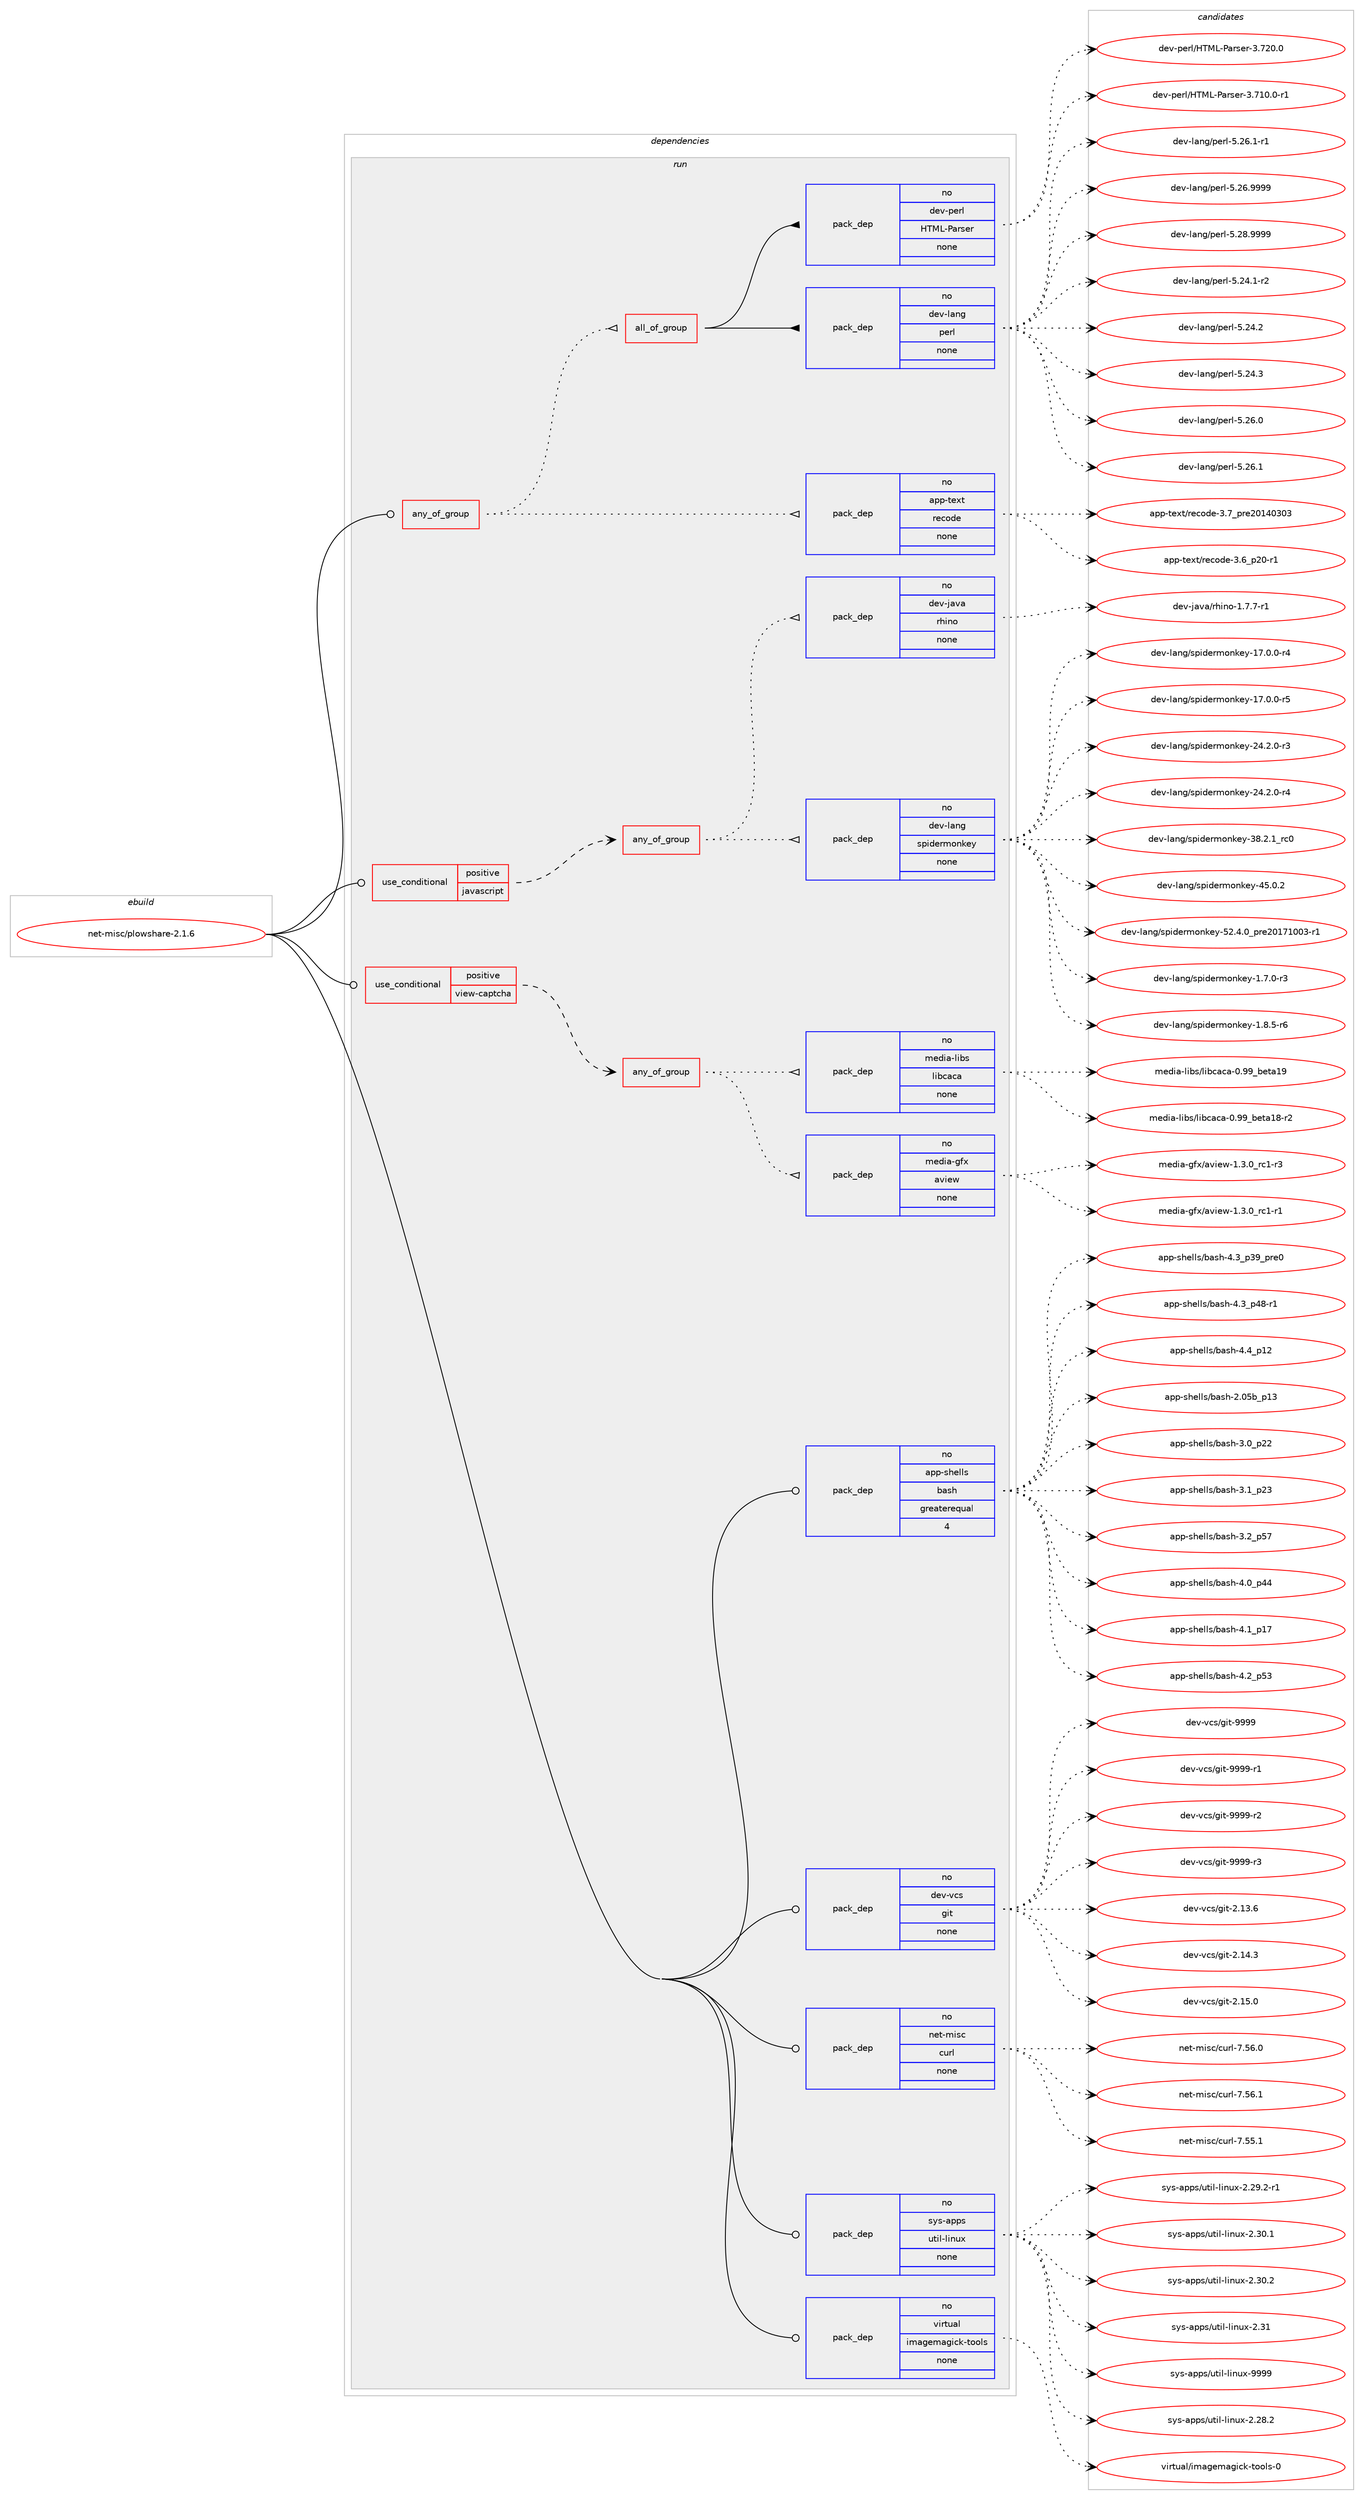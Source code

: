 digraph prolog {

# *************
# Graph options
# *************

newrank=true;
concentrate=true;
compound=true;
graph [rankdir=LR,fontname=Helvetica,fontsize=10,ranksep=1.5];#, ranksep=2.5, nodesep=0.2];
edge  [arrowhead=vee];
node  [fontname=Helvetica,fontsize=10];

# **********
# The ebuild
# **********

subgraph cluster_leftcol {
color=gray;
rank=same;
label=<<i>ebuild</i>>;
id [label="net-misc/plowshare-2.1.6", color=red, width=4, href="../net-misc/plowshare-2.1.6.svg"];
}

# ****************
# The dependencies
# ****************

subgraph cluster_midcol {
color=gray;
label=<<i>dependencies</i>>;
subgraph cluster_compile {
fillcolor="#eeeeee";
style=filled;
label=<<i>compile</i>>;
}
subgraph cluster_compileandrun {
fillcolor="#eeeeee";
style=filled;
label=<<i>compile and run</i>>;
}
subgraph cluster_run {
fillcolor="#eeeeee";
style=filled;
label=<<i>run</i>>;
subgraph any7099 {
dependency429146 [label=<<TABLE BORDER="0" CELLBORDER="1" CELLSPACING="0" CELLPADDING="4"><TR><TD CELLPADDING="10">any_of_group</TD></TR></TABLE>>, shape=none, color=red];subgraph pack315574 {
dependency429147 [label=<<TABLE BORDER="0" CELLBORDER="1" CELLSPACING="0" CELLPADDING="4" WIDTH="220"><TR><TD ROWSPAN="6" CELLPADDING="30">pack_dep</TD></TR><TR><TD WIDTH="110">no</TD></TR><TR><TD>app-text</TD></TR><TR><TD>recode</TD></TR><TR><TD>none</TD></TR><TR><TD></TD></TR></TABLE>>, shape=none, color=blue];
}
dependency429146:e -> dependency429147:w [weight=20,style="dotted",arrowhead="oinv"];
subgraph all223 {
dependency429148 [label=<<TABLE BORDER="0" CELLBORDER="1" CELLSPACING="0" CELLPADDING="4"><TR><TD CELLPADDING="10">all_of_group</TD></TR></TABLE>>, shape=none, color=red];subgraph pack315575 {
dependency429149 [label=<<TABLE BORDER="0" CELLBORDER="1" CELLSPACING="0" CELLPADDING="4" WIDTH="220"><TR><TD ROWSPAN="6" CELLPADDING="30">pack_dep</TD></TR><TR><TD WIDTH="110">no</TD></TR><TR><TD>dev-lang</TD></TR><TR><TD>perl</TD></TR><TR><TD>none</TD></TR><TR><TD></TD></TR></TABLE>>, shape=none, color=blue];
}
dependency429148:e -> dependency429149:w [weight=20,style="solid",arrowhead="inv"];
subgraph pack315576 {
dependency429150 [label=<<TABLE BORDER="0" CELLBORDER="1" CELLSPACING="0" CELLPADDING="4" WIDTH="220"><TR><TD ROWSPAN="6" CELLPADDING="30">pack_dep</TD></TR><TR><TD WIDTH="110">no</TD></TR><TR><TD>dev-perl</TD></TR><TR><TD>HTML-Parser</TD></TR><TR><TD>none</TD></TR><TR><TD></TD></TR></TABLE>>, shape=none, color=blue];
}
dependency429148:e -> dependency429150:w [weight=20,style="solid",arrowhead="inv"];
}
dependency429146:e -> dependency429148:w [weight=20,style="dotted",arrowhead="oinv"];
}
id:e -> dependency429146:w [weight=20,style="solid",arrowhead="odot"];
subgraph cond106253 {
dependency429151 [label=<<TABLE BORDER="0" CELLBORDER="1" CELLSPACING="0" CELLPADDING="4"><TR><TD ROWSPAN="3" CELLPADDING="10">use_conditional</TD></TR><TR><TD>positive</TD></TR><TR><TD>javascript</TD></TR></TABLE>>, shape=none, color=red];
subgraph any7100 {
dependency429152 [label=<<TABLE BORDER="0" CELLBORDER="1" CELLSPACING="0" CELLPADDING="4"><TR><TD CELLPADDING="10">any_of_group</TD></TR></TABLE>>, shape=none, color=red];subgraph pack315577 {
dependency429153 [label=<<TABLE BORDER="0" CELLBORDER="1" CELLSPACING="0" CELLPADDING="4" WIDTH="220"><TR><TD ROWSPAN="6" CELLPADDING="30">pack_dep</TD></TR><TR><TD WIDTH="110">no</TD></TR><TR><TD>dev-lang</TD></TR><TR><TD>spidermonkey</TD></TR><TR><TD>none</TD></TR><TR><TD></TD></TR></TABLE>>, shape=none, color=blue];
}
dependency429152:e -> dependency429153:w [weight=20,style="dotted",arrowhead="oinv"];
subgraph pack315578 {
dependency429154 [label=<<TABLE BORDER="0" CELLBORDER="1" CELLSPACING="0" CELLPADDING="4" WIDTH="220"><TR><TD ROWSPAN="6" CELLPADDING="30">pack_dep</TD></TR><TR><TD WIDTH="110">no</TD></TR><TR><TD>dev-java</TD></TR><TR><TD>rhino</TD></TR><TR><TD>none</TD></TR><TR><TD></TD></TR></TABLE>>, shape=none, color=blue];
}
dependency429152:e -> dependency429154:w [weight=20,style="dotted",arrowhead="oinv"];
}
dependency429151:e -> dependency429152:w [weight=20,style="dashed",arrowhead="vee"];
}
id:e -> dependency429151:w [weight=20,style="solid",arrowhead="odot"];
subgraph cond106254 {
dependency429155 [label=<<TABLE BORDER="0" CELLBORDER="1" CELLSPACING="0" CELLPADDING="4"><TR><TD ROWSPAN="3" CELLPADDING="10">use_conditional</TD></TR><TR><TD>positive</TD></TR><TR><TD>view-captcha</TD></TR></TABLE>>, shape=none, color=red];
subgraph any7101 {
dependency429156 [label=<<TABLE BORDER="0" CELLBORDER="1" CELLSPACING="0" CELLPADDING="4"><TR><TD CELLPADDING="10">any_of_group</TD></TR></TABLE>>, shape=none, color=red];subgraph pack315579 {
dependency429157 [label=<<TABLE BORDER="0" CELLBORDER="1" CELLSPACING="0" CELLPADDING="4" WIDTH="220"><TR><TD ROWSPAN="6" CELLPADDING="30">pack_dep</TD></TR><TR><TD WIDTH="110">no</TD></TR><TR><TD>media-gfx</TD></TR><TR><TD>aview</TD></TR><TR><TD>none</TD></TR><TR><TD></TD></TR></TABLE>>, shape=none, color=blue];
}
dependency429156:e -> dependency429157:w [weight=20,style="dotted",arrowhead="oinv"];
subgraph pack315580 {
dependency429158 [label=<<TABLE BORDER="0" CELLBORDER="1" CELLSPACING="0" CELLPADDING="4" WIDTH="220"><TR><TD ROWSPAN="6" CELLPADDING="30">pack_dep</TD></TR><TR><TD WIDTH="110">no</TD></TR><TR><TD>media-libs</TD></TR><TR><TD>libcaca</TD></TR><TR><TD>none</TD></TR><TR><TD></TD></TR></TABLE>>, shape=none, color=blue];
}
dependency429156:e -> dependency429158:w [weight=20,style="dotted",arrowhead="oinv"];
}
dependency429155:e -> dependency429156:w [weight=20,style="dashed",arrowhead="vee"];
}
id:e -> dependency429155:w [weight=20,style="solid",arrowhead="odot"];
subgraph pack315581 {
dependency429159 [label=<<TABLE BORDER="0" CELLBORDER="1" CELLSPACING="0" CELLPADDING="4" WIDTH="220"><TR><TD ROWSPAN="6" CELLPADDING="30">pack_dep</TD></TR><TR><TD WIDTH="110">no</TD></TR><TR><TD>app-shells</TD></TR><TR><TD>bash</TD></TR><TR><TD>greaterequal</TD></TR><TR><TD>4</TD></TR></TABLE>>, shape=none, color=blue];
}
id:e -> dependency429159:w [weight=20,style="solid",arrowhead="odot"];
subgraph pack315582 {
dependency429160 [label=<<TABLE BORDER="0" CELLBORDER="1" CELLSPACING="0" CELLPADDING="4" WIDTH="220"><TR><TD ROWSPAN="6" CELLPADDING="30">pack_dep</TD></TR><TR><TD WIDTH="110">no</TD></TR><TR><TD>dev-vcs</TD></TR><TR><TD>git</TD></TR><TR><TD>none</TD></TR><TR><TD></TD></TR></TABLE>>, shape=none, color=blue];
}
id:e -> dependency429160:w [weight=20,style="solid",arrowhead="odot"];
subgraph pack315583 {
dependency429161 [label=<<TABLE BORDER="0" CELLBORDER="1" CELLSPACING="0" CELLPADDING="4" WIDTH="220"><TR><TD ROWSPAN="6" CELLPADDING="30">pack_dep</TD></TR><TR><TD WIDTH="110">no</TD></TR><TR><TD>net-misc</TD></TR><TR><TD>curl</TD></TR><TR><TD>none</TD></TR><TR><TD></TD></TR></TABLE>>, shape=none, color=blue];
}
id:e -> dependency429161:w [weight=20,style="solid",arrowhead="odot"];
subgraph pack315584 {
dependency429162 [label=<<TABLE BORDER="0" CELLBORDER="1" CELLSPACING="0" CELLPADDING="4" WIDTH="220"><TR><TD ROWSPAN="6" CELLPADDING="30">pack_dep</TD></TR><TR><TD WIDTH="110">no</TD></TR><TR><TD>sys-apps</TD></TR><TR><TD>util-linux</TD></TR><TR><TD>none</TD></TR><TR><TD></TD></TR></TABLE>>, shape=none, color=blue];
}
id:e -> dependency429162:w [weight=20,style="solid",arrowhead="odot"];
subgraph pack315585 {
dependency429163 [label=<<TABLE BORDER="0" CELLBORDER="1" CELLSPACING="0" CELLPADDING="4" WIDTH="220"><TR><TD ROWSPAN="6" CELLPADDING="30">pack_dep</TD></TR><TR><TD WIDTH="110">no</TD></TR><TR><TD>virtual</TD></TR><TR><TD>imagemagick-tools</TD></TR><TR><TD>none</TD></TR><TR><TD></TD></TR></TABLE>>, shape=none, color=blue];
}
id:e -> dependency429163:w [weight=20,style="solid",arrowhead="odot"];
}
}

# **************
# The candidates
# **************

subgraph cluster_choices {
rank=same;
color=gray;
label=<<i>candidates</i>>;

subgraph choice315574 {
color=black;
nodesep=1;
choice97112112451161011201164711410199111100101455146549511250484511449 [label="app-text/recode-3.6_p20-r1", color=red, width=4,href="../app-text/recode-3.6_p20-r1.svg"];
choice9711211245116101120116471141019911110010145514655951121141015048495248514851 [label="app-text/recode-3.7_pre20140303", color=red, width=4,href="../app-text/recode-3.7_pre20140303.svg"];
dependency429147:e -> choice97112112451161011201164711410199111100101455146549511250484511449:w [style=dotted,weight="100"];
dependency429147:e -> choice9711211245116101120116471141019911110010145514655951121141015048495248514851:w [style=dotted,weight="100"];
}
subgraph choice315575 {
color=black;
nodesep=1;
choice100101118451089711010347112101114108455346505246494511450 [label="dev-lang/perl-5.24.1-r2", color=red, width=4,href="../dev-lang/perl-5.24.1-r2.svg"];
choice10010111845108971101034711210111410845534650524650 [label="dev-lang/perl-5.24.2", color=red, width=4,href="../dev-lang/perl-5.24.2.svg"];
choice10010111845108971101034711210111410845534650524651 [label="dev-lang/perl-5.24.3", color=red, width=4,href="../dev-lang/perl-5.24.3.svg"];
choice10010111845108971101034711210111410845534650544648 [label="dev-lang/perl-5.26.0", color=red, width=4,href="../dev-lang/perl-5.26.0.svg"];
choice10010111845108971101034711210111410845534650544649 [label="dev-lang/perl-5.26.1", color=red, width=4,href="../dev-lang/perl-5.26.1.svg"];
choice100101118451089711010347112101114108455346505446494511449 [label="dev-lang/perl-5.26.1-r1", color=red, width=4,href="../dev-lang/perl-5.26.1-r1.svg"];
choice10010111845108971101034711210111410845534650544657575757 [label="dev-lang/perl-5.26.9999", color=red, width=4,href="../dev-lang/perl-5.26.9999.svg"];
choice10010111845108971101034711210111410845534650564657575757 [label="dev-lang/perl-5.28.9999", color=red, width=4,href="../dev-lang/perl-5.28.9999.svg"];
dependency429149:e -> choice100101118451089711010347112101114108455346505246494511450:w [style=dotted,weight="100"];
dependency429149:e -> choice10010111845108971101034711210111410845534650524650:w [style=dotted,weight="100"];
dependency429149:e -> choice10010111845108971101034711210111410845534650524651:w [style=dotted,weight="100"];
dependency429149:e -> choice10010111845108971101034711210111410845534650544648:w [style=dotted,weight="100"];
dependency429149:e -> choice10010111845108971101034711210111410845534650544649:w [style=dotted,weight="100"];
dependency429149:e -> choice100101118451089711010347112101114108455346505446494511449:w [style=dotted,weight="100"];
dependency429149:e -> choice10010111845108971101034711210111410845534650544657575757:w [style=dotted,weight="100"];
dependency429149:e -> choice10010111845108971101034711210111410845534650564657575757:w [style=dotted,weight="100"];
}
subgraph choice315576 {
color=black;
nodesep=1;
choice10010111845112101114108477284777645809711411510111445514655494846484511449 [label="dev-perl/HTML-Parser-3.710.0-r1", color=red, width=4,href="../dev-perl/HTML-Parser-3.710.0-r1.svg"];
choice1001011184511210111410847728477764580971141151011144551465550484648 [label="dev-perl/HTML-Parser-3.720.0", color=red, width=4,href="../dev-perl/HTML-Parser-3.720.0.svg"];
dependency429150:e -> choice10010111845112101114108477284777645809711411510111445514655494846484511449:w [style=dotted,weight="100"];
dependency429150:e -> choice1001011184511210111410847728477764580971141151011144551465550484648:w [style=dotted,weight="100"];
}
subgraph choice315577 {
color=black;
nodesep=1;
choice1001011184510897110103471151121051001011141091111101071011214549465546484511451 [label="dev-lang/spidermonkey-1.7.0-r3", color=red, width=4,href="../dev-lang/spidermonkey-1.7.0-r3.svg"];
choice1001011184510897110103471151121051001011141091111101071011214549465646534511454 [label="dev-lang/spidermonkey-1.8.5-r6", color=red, width=4,href="../dev-lang/spidermonkey-1.8.5-r6.svg"];
choice100101118451089711010347115112105100101114109111110107101121454955464846484511452 [label="dev-lang/spidermonkey-17.0.0-r4", color=red, width=4,href="../dev-lang/spidermonkey-17.0.0-r4.svg"];
choice100101118451089711010347115112105100101114109111110107101121454955464846484511453 [label="dev-lang/spidermonkey-17.0.0-r5", color=red, width=4,href="../dev-lang/spidermonkey-17.0.0-r5.svg"];
choice100101118451089711010347115112105100101114109111110107101121455052465046484511451 [label="dev-lang/spidermonkey-24.2.0-r3", color=red, width=4,href="../dev-lang/spidermonkey-24.2.0-r3.svg"];
choice100101118451089711010347115112105100101114109111110107101121455052465046484511452 [label="dev-lang/spidermonkey-24.2.0-r4", color=red, width=4,href="../dev-lang/spidermonkey-24.2.0-r4.svg"];
choice10010111845108971101034711511210510010111410911111010710112145515646504649951149948 [label="dev-lang/spidermonkey-38.2.1_rc0", color=red, width=4,href="../dev-lang/spidermonkey-38.2.1_rc0.svg"];
choice10010111845108971101034711511210510010111410911111010710112145525346484650 [label="dev-lang/spidermonkey-45.0.2", color=red, width=4,href="../dev-lang/spidermonkey-45.0.2.svg"];
choice100101118451089711010347115112105100101114109111110107101121455350465246489511211410150484955494848514511449 [label="dev-lang/spidermonkey-52.4.0_pre20171003-r1", color=red, width=4,href="../dev-lang/spidermonkey-52.4.0_pre20171003-r1.svg"];
dependency429153:e -> choice1001011184510897110103471151121051001011141091111101071011214549465546484511451:w [style=dotted,weight="100"];
dependency429153:e -> choice1001011184510897110103471151121051001011141091111101071011214549465646534511454:w [style=dotted,weight="100"];
dependency429153:e -> choice100101118451089711010347115112105100101114109111110107101121454955464846484511452:w [style=dotted,weight="100"];
dependency429153:e -> choice100101118451089711010347115112105100101114109111110107101121454955464846484511453:w [style=dotted,weight="100"];
dependency429153:e -> choice100101118451089711010347115112105100101114109111110107101121455052465046484511451:w [style=dotted,weight="100"];
dependency429153:e -> choice100101118451089711010347115112105100101114109111110107101121455052465046484511452:w [style=dotted,weight="100"];
dependency429153:e -> choice10010111845108971101034711511210510010111410911111010710112145515646504649951149948:w [style=dotted,weight="100"];
dependency429153:e -> choice10010111845108971101034711511210510010111410911111010710112145525346484650:w [style=dotted,weight="100"];
dependency429153:e -> choice100101118451089711010347115112105100101114109111110107101121455350465246489511211410150484955494848514511449:w [style=dotted,weight="100"];
}
subgraph choice315578 {
color=black;
nodesep=1;
choice100101118451069711897471141041051101114549465546554511449 [label="dev-java/rhino-1.7.7-r1", color=red, width=4,href="../dev-java/rhino-1.7.7-r1.svg"];
dependency429154:e -> choice100101118451069711897471141041051101114549465546554511449:w [style=dotted,weight="100"];
}
subgraph choice315579 {
color=black;
nodesep=1;
choice109101100105974510310212047971181051011194549465146489511499494511449 [label="media-gfx/aview-1.3.0_rc1-r1", color=red, width=4,href="../media-gfx/aview-1.3.0_rc1-r1.svg"];
choice109101100105974510310212047971181051011194549465146489511499494511451 [label="media-gfx/aview-1.3.0_rc1-r3", color=red, width=4,href="../media-gfx/aview-1.3.0_rc1-r3.svg"];
dependency429157:e -> choice109101100105974510310212047971181051011194549465146489511499494511449:w [style=dotted,weight="100"];
dependency429157:e -> choice109101100105974510310212047971181051011194549465146489511499494511451:w [style=dotted,weight="100"];
}
subgraph choice315580 {
color=black;
nodesep=1;
choice109101100105974510810598115471081059899979997454846575795981011169749564511450 [label="media-libs/libcaca-0.99_beta18-r2", color=red, width=4,href="../media-libs/libcaca-0.99_beta18-r2.svg"];
choice10910110010597451081059811547108105989997999745484657579598101116974957 [label="media-libs/libcaca-0.99_beta19", color=red, width=4,href="../media-libs/libcaca-0.99_beta19.svg"];
dependency429158:e -> choice109101100105974510810598115471081059899979997454846575795981011169749564511450:w [style=dotted,weight="100"];
dependency429158:e -> choice10910110010597451081059811547108105989997999745484657579598101116974957:w [style=dotted,weight="100"];
}
subgraph choice315581 {
color=black;
nodesep=1;
choice9711211245115104101108108115479897115104455046485398951124951 [label="app-shells/bash-2.05b_p13", color=red, width=4,href="../app-shells/bash-2.05b_p13.svg"];
choice971121124511510410110810811547989711510445514648951125050 [label="app-shells/bash-3.0_p22", color=red, width=4,href="../app-shells/bash-3.0_p22.svg"];
choice971121124511510410110810811547989711510445514649951125051 [label="app-shells/bash-3.1_p23", color=red, width=4,href="../app-shells/bash-3.1_p23.svg"];
choice971121124511510410110810811547989711510445514650951125355 [label="app-shells/bash-3.2_p57", color=red, width=4,href="../app-shells/bash-3.2_p57.svg"];
choice971121124511510410110810811547989711510445524648951125252 [label="app-shells/bash-4.0_p44", color=red, width=4,href="../app-shells/bash-4.0_p44.svg"];
choice971121124511510410110810811547989711510445524649951124955 [label="app-shells/bash-4.1_p17", color=red, width=4,href="../app-shells/bash-4.1_p17.svg"];
choice971121124511510410110810811547989711510445524650951125351 [label="app-shells/bash-4.2_p53", color=red, width=4,href="../app-shells/bash-4.2_p53.svg"];
choice9711211245115104101108108115479897115104455246519511251579511211410148 [label="app-shells/bash-4.3_p39_pre0", color=red, width=4,href="../app-shells/bash-4.3_p39_pre0.svg"];
choice9711211245115104101108108115479897115104455246519511252564511449 [label="app-shells/bash-4.3_p48-r1", color=red, width=4,href="../app-shells/bash-4.3_p48-r1.svg"];
choice971121124511510410110810811547989711510445524652951124950 [label="app-shells/bash-4.4_p12", color=red, width=4,href="../app-shells/bash-4.4_p12.svg"];
dependency429159:e -> choice9711211245115104101108108115479897115104455046485398951124951:w [style=dotted,weight="100"];
dependency429159:e -> choice971121124511510410110810811547989711510445514648951125050:w [style=dotted,weight="100"];
dependency429159:e -> choice971121124511510410110810811547989711510445514649951125051:w [style=dotted,weight="100"];
dependency429159:e -> choice971121124511510410110810811547989711510445514650951125355:w [style=dotted,weight="100"];
dependency429159:e -> choice971121124511510410110810811547989711510445524648951125252:w [style=dotted,weight="100"];
dependency429159:e -> choice971121124511510410110810811547989711510445524649951124955:w [style=dotted,weight="100"];
dependency429159:e -> choice971121124511510410110810811547989711510445524650951125351:w [style=dotted,weight="100"];
dependency429159:e -> choice9711211245115104101108108115479897115104455246519511251579511211410148:w [style=dotted,weight="100"];
dependency429159:e -> choice9711211245115104101108108115479897115104455246519511252564511449:w [style=dotted,weight="100"];
dependency429159:e -> choice971121124511510410110810811547989711510445524652951124950:w [style=dotted,weight="100"];
}
subgraph choice315582 {
color=black;
nodesep=1;
choice10010111845118991154710310511645504649514654 [label="dev-vcs/git-2.13.6", color=red, width=4,href="../dev-vcs/git-2.13.6.svg"];
choice10010111845118991154710310511645504649524651 [label="dev-vcs/git-2.14.3", color=red, width=4,href="../dev-vcs/git-2.14.3.svg"];
choice10010111845118991154710310511645504649534648 [label="dev-vcs/git-2.15.0", color=red, width=4,href="../dev-vcs/git-2.15.0.svg"];
choice1001011184511899115471031051164557575757 [label="dev-vcs/git-9999", color=red, width=4,href="../dev-vcs/git-9999.svg"];
choice10010111845118991154710310511645575757574511449 [label="dev-vcs/git-9999-r1", color=red, width=4,href="../dev-vcs/git-9999-r1.svg"];
choice10010111845118991154710310511645575757574511450 [label="dev-vcs/git-9999-r2", color=red, width=4,href="../dev-vcs/git-9999-r2.svg"];
choice10010111845118991154710310511645575757574511451 [label="dev-vcs/git-9999-r3", color=red, width=4,href="../dev-vcs/git-9999-r3.svg"];
dependency429160:e -> choice10010111845118991154710310511645504649514654:w [style=dotted,weight="100"];
dependency429160:e -> choice10010111845118991154710310511645504649524651:w [style=dotted,weight="100"];
dependency429160:e -> choice10010111845118991154710310511645504649534648:w [style=dotted,weight="100"];
dependency429160:e -> choice1001011184511899115471031051164557575757:w [style=dotted,weight="100"];
dependency429160:e -> choice10010111845118991154710310511645575757574511449:w [style=dotted,weight="100"];
dependency429160:e -> choice10010111845118991154710310511645575757574511450:w [style=dotted,weight="100"];
dependency429160:e -> choice10010111845118991154710310511645575757574511451:w [style=dotted,weight="100"];
}
subgraph choice315583 {
color=black;
nodesep=1;
choice1101011164510910511599479911711410845554653534649 [label="net-misc/curl-7.55.1", color=red, width=4,href="../net-misc/curl-7.55.1.svg"];
choice1101011164510910511599479911711410845554653544648 [label="net-misc/curl-7.56.0", color=red, width=4,href="../net-misc/curl-7.56.0.svg"];
choice1101011164510910511599479911711410845554653544649 [label="net-misc/curl-7.56.1", color=red, width=4,href="../net-misc/curl-7.56.1.svg"];
dependency429161:e -> choice1101011164510910511599479911711410845554653534649:w [style=dotted,weight="100"];
dependency429161:e -> choice1101011164510910511599479911711410845554653544648:w [style=dotted,weight="100"];
dependency429161:e -> choice1101011164510910511599479911711410845554653544649:w [style=dotted,weight="100"];
}
subgraph choice315584 {
color=black;
nodesep=1;
choice1151211154597112112115471171161051084510810511011712045504650564650 [label="sys-apps/util-linux-2.28.2", color=red, width=4,href="../sys-apps/util-linux-2.28.2.svg"];
choice11512111545971121121154711711610510845108105110117120455046505746504511449 [label="sys-apps/util-linux-2.29.2-r1", color=red, width=4,href="../sys-apps/util-linux-2.29.2-r1.svg"];
choice1151211154597112112115471171161051084510810511011712045504651484649 [label="sys-apps/util-linux-2.30.1", color=red, width=4,href="../sys-apps/util-linux-2.30.1.svg"];
choice1151211154597112112115471171161051084510810511011712045504651484650 [label="sys-apps/util-linux-2.30.2", color=red, width=4,href="../sys-apps/util-linux-2.30.2.svg"];
choice115121115459711211211547117116105108451081051101171204550465149 [label="sys-apps/util-linux-2.31", color=red, width=4,href="../sys-apps/util-linux-2.31.svg"];
choice115121115459711211211547117116105108451081051101171204557575757 [label="sys-apps/util-linux-9999", color=red, width=4,href="../sys-apps/util-linux-9999.svg"];
dependency429162:e -> choice1151211154597112112115471171161051084510810511011712045504650564650:w [style=dotted,weight="100"];
dependency429162:e -> choice11512111545971121121154711711610510845108105110117120455046505746504511449:w [style=dotted,weight="100"];
dependency429162:e -> choice1151211154597112112115471171161051084510810511011712045504651484649:w [style=dotted,weight="100"];
dependency429162:e -> choice1151211154597112112115471171161051084510810511011712045504651484650:w [style=dotted,weight="100"];
dependency429162:e -> choice115121115459711211211547117116105108451081051101171204550465149:w [style=dotted,weight="100"];
dependency429162:e -> choice115121115459711211211547117116105108451081051101171204557575757:w [style=dotted,weight="100"];
}
subgraph choice315585 {
color=black;
nodesep=1;
choice1181051141161179710847105109971031011099710310599107451161111111081154548 [label="virtual/imagemagick-tools-0", color=red, width=4,href="../virtual/imagemagick-tools-0.svg"];
dependency429163:e -> choice1181051141161179710847105109971031011099710310599107451161111111081154548:w [style=dotted,weight="100"];
}
}

}
